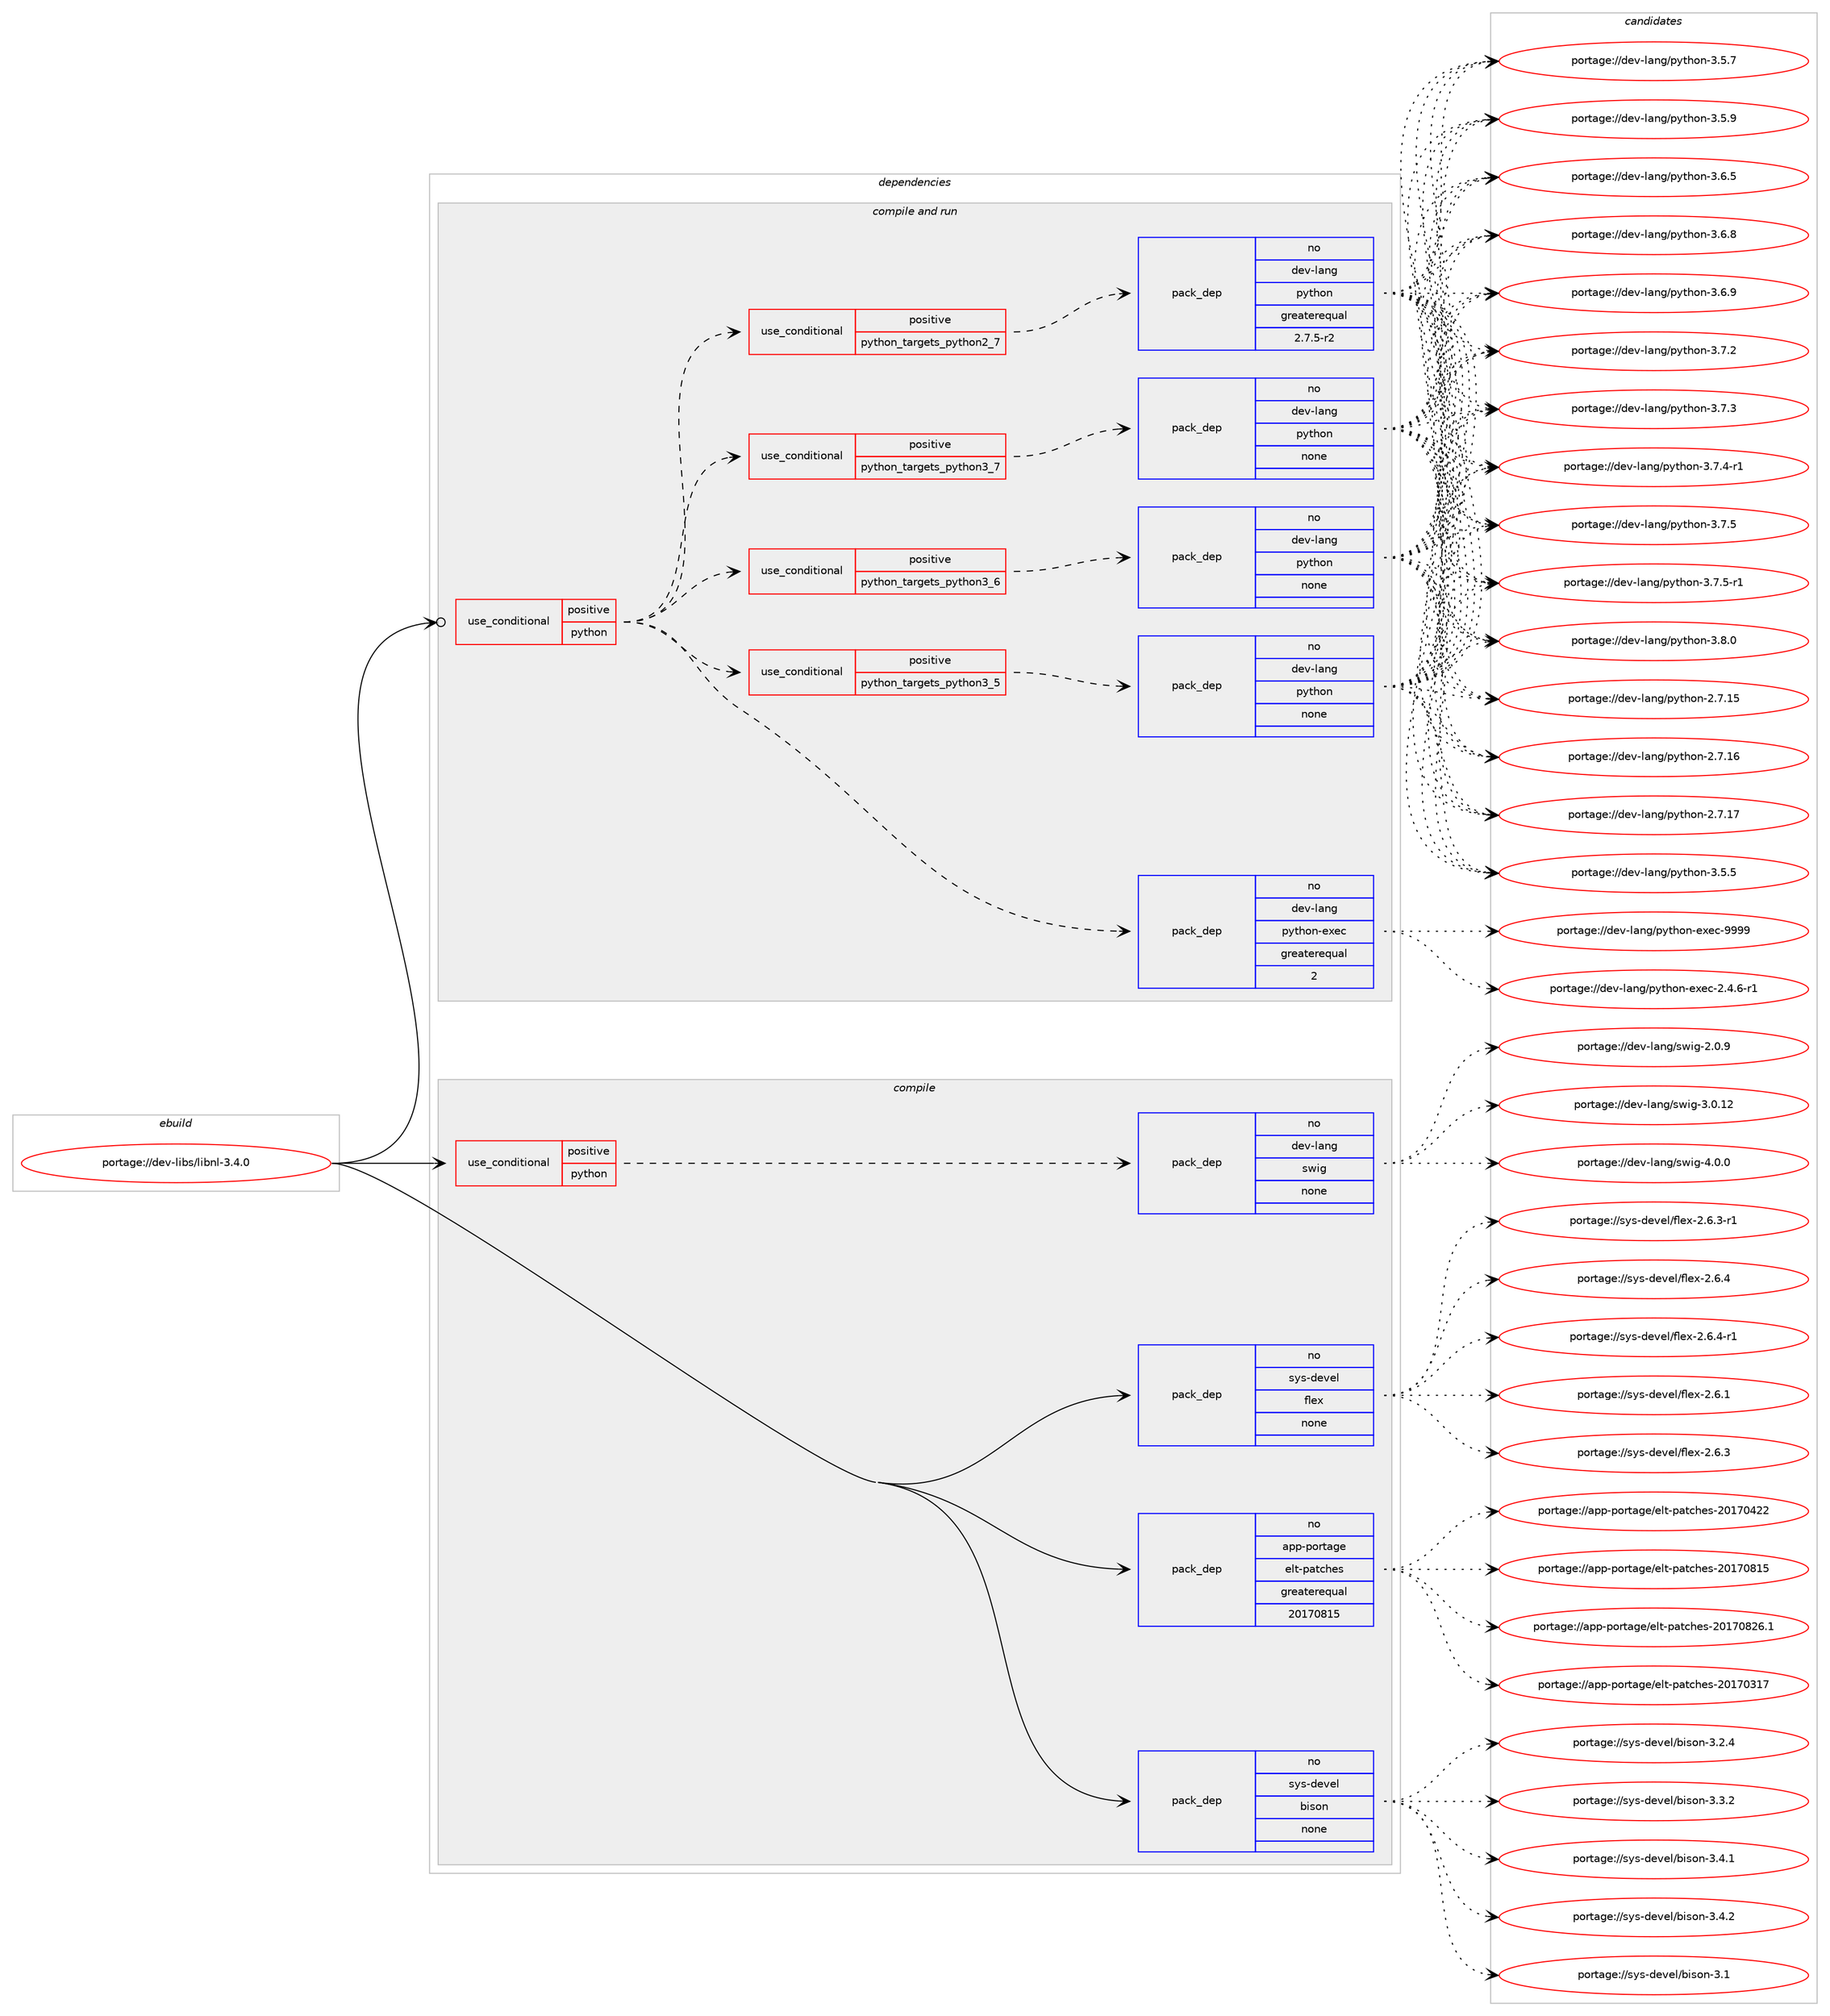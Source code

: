 digraph prolog {

# *************
# Graph options
# *************

newrank=true;
concentrate=true;
compound=true;
graph [rankdir=LR,fontname=Helvetica,fontsize=10,ranksep=1.5];#, ranksep=2.5, nodesep=0.2];
edge  [arrowhead=vee];
node  [fontname=Helvetica,fontsize=10];

# **********
# The ebuild
# **********

subgraph cluster_leftcol {
color=gray;
rank=same;
label=<<i>ebuild</i>>;
id [label="portage://dev-libs/libnl-3.4.0", color=red, width=4, href="../dev-libs/libnl-3.4.0.svg"];
}

# ****************
# The dependencies
# ****************

subgraph cluster_midcol {
color=gray;
label=<<i>dependencies</i>>;
subgraph cluster_compile {
fillcolor="#eeeeee";
style=filled;
label=<<i>compile</i>>;
subgraph cond21158 {
dependency101359 [label=<<TABLE BORDER="0" CELLBORDER="1" CELLSPACING="0" CELLPADDING="4"><TR><TD ROWSPAN="3" CELLPADDING="10">use_conditional</TD></TR><TR><TD>positive</TD></TR><TR><TD>python</TD></TR></TABLE>>, shape=none, color=red];
subgraph pack77173 {
dependency101360 [label=<<TABLE BORDER="0" CELLBORDER="1" CELLSPACING="0" CELLPADDING="4" WIDTH="220"><TR><TD ROWSPAN="6" CELLPADDING="30">pack_dep</TD></TR><TR><TD WIDTH="110">no</TD></TR><TR><TD>dev-lang</TD></TR><TR><TD>swig</TD></TR><TR><TD>none</TD></TR><TR><TD></TD></TR></TABLE>>, shape=none, color=blue];
}
dependency101359:e -> dependency101360:w [weight=20,style="dashed",arrowhead="vee"];
}
id:e -> dependency101359:w [weight=20,style="solid",arrowhead="vee"];
subgraph pack77174 {
dependency101361 [label=<<TABLE BORDER="0" CELLBORDER="1" CELLSPACING="0" CELLPADDING="4" WIDTH="220"><TR><TD ROWSPAN="6" CELLPADDING="30">pack_dep</TD></TR><TR><TD WIDTH="110">no</TD></TR><TR><TD>app-portage</TD></TR><TR><TD>elt-patches</TD></TR><TR><TD>greaterequal</TD></TR><TR><TD>20170815</TD></TR></TABLE>>, shape=none, color=blue];
}
id:e -> dependency101361:w [weight=20,style="solid",arrowhead="vee"];
subgraph pack77175 {
dependency101362 [label=<<TABLE BORDER="0" CELLBORDER="1" CELLSPACING="0" CELLPADDING="4" WIDTH="220"><TR><TD ROWSPAN="6" CELLPADDING="30">pack_dep</TD></TR><TR><TD WIDTH="110">no</TD></TR><TR><TD>sys-devel</TD></TR><TR><TD>bison</TD></TR><TR><TD>none</TD></TR><TR><TD></TD></TR></TABLE>>, shape=none, color=blue];
}
id:e -> dependency101362:w [weight=20,style="solid",arrowhead="vee"];
subgraph pack77176 {
dependency101363 [label=<<TABLE BORDER="0" CELLBORDER="1" CELLSPACING="0" CELLPADDING="4" WIDTH="220"><TR><TD ROWSPAN="6" CELLPADDING="30">pack_dep</TD></TR><TR><TD WIDTH="110">no</TD></TR><TR><TD>sys-devel</TD></TR><TR><TD>flex</TD></TR><TR><TD>none</TD></TR><TR><TD></TD></TR></TABLE>>, shape=none, color=blue];
}
id:e -> dependency101363:w [weight=20,style="solid",arrowhead="vee"];
}
subgraph cluster_compileandrun {
fillcolor="#eeeeee";
style=filled;
label=<<i>compile and run</i>>;
subgraph cond21159 {
dependency101364 [label=<<TABLE BORDER="0" CELLBORDER="1" CELLSPACING="0" CELLPADDING="4"><TR><TD ROWSPAN="3" CELLPADDING="10">use_conditional</TD></TR><TR><TD>positive</TD></TR><TR><TD>python</TD></TR></TABLE>>, shape=none, color=red];
subgraph cond21160 {
dependency101365 [label=<<TABLE BORDER="0" CELLBORDER="1" CELLSPACING="0" CELLPADDING="4"><TR><TD ROWSPAN="3" CELLPADDING="10">use_conditional</TD></TR><TR><TD>positive</TD></TR><TR><TD>python_targets_python2_7</TD></TR></TABLE>>, shape=none, color=red];
subgraph pack77177 {
dependency101366 [label=<<TABLE BORDER="0" CELLBORDER="1" CELLSPACING="0" CELLPADDING="4" WIDTH="220"><TR><TD ROWSPAN="6" CELLPADDING="30">pack_dep</TD></TR><TR><TD WIDTH="110">no</TD></TR><TR><TD>dev-lang</TD></TR><TR><TD>python</TD></TR><TR><TD>greaterequal</TD></TR><TR><TD>2.7.5-r2</TD></TR></TABLE>>, shape=none, color=blue];
}
dependency101365:e -> dependency101366:w [weight=20,style="dashed",arrowhead="vee"];
}
dependency101364:e -> dependency101365:w [weight=20,style="dashed",arrowhead="vee"];
subgraph cond21161 {
dependency101367 [label=<<TABLE BORDER="0" CELLBORDER="1" CELLSPACING="0" CELLPADDING="4"><TR><TD ROWSPAN="3" CELLPADDING="10">use_conditional</TD></TR><TR><TD>positive</TD></TR><TR><TD>python_targets_python3_5</TD></TR></TABLE>>, shape=none, color=red];
subgraph pack77178 {
dependency101368 [label=<<TABLE BORDER="0" CELLBORDER="1" CELLSPACING="0" CELLPADDING="4" WIDTH="220"><TR><TD ROWSPAN="6" CELLPADDING="30">pack_dep</TD></TR><TR><TD WIDTH="110">no</TD></TR><TR><TD>dev-lang</TD></TR><TR><TD>python</TD></TR><TR><TD>none</TD></TR><TR><TD></TD></TR></TABLE>>, shape=none, color=blue];
}
dependency101367:e -> dependency101368:w [weight=20,style="dashed",arrowhead="vee"];
}
dependency101364:e -> dependency101367:w [weight=20,style="dashed",arrowhead="vee"];
subgraph cond21162 {
dependency101369 [label=<<TABLE BORDER="0" CELLBORDER="1" CELLSPACING="0" CELLPADDING="4"><TR><TD ROWSPAN="3" CELLPADDING="10">use_conditional</TD></TR><TR><TD>positive</TD></TR><TR><TD>python_targets_python3_6</TD></TR></TABLE>>, shape=none, color=red];
subgraph pack77179 {
dependency101370 [label=<<TABLE BORDER="0" CELLBORDER="1" CELLSPACING="0" CELLPADDING="4" WIDTH="220"><TR><TD ROWSPAN="6" CELLPADDING="30">pack_dep</TD></TR><TR><TD WIDTH="110">no</TD></TR><TR><TD>dev-lang</TD></TR><TR><TD>python</TD></TR><TR><TD>none</TD></TR><TR><TD></TD></TR></TABLE>>, shape=none, color=blue];
}
dependency101369:e -> dependency101370:w [weight=20,style="dashed",arrowhead="vee"];
}
dependency101364:e -> dependency101369:w [weight=20,style="dashed",arrowhead="vee"];
subgraph cond21163 {
dependency101371 [label=<<TABLE BORDER="0" CELLBORDER="1" CELLSPACING="0" CELLPADDING="4"><TR><TD ROWSPAN="3" CELLPADDING="10">use_conditional</TD></TR><TR><TD>positive</TD></TR><TR><TD>python_targets_python3_7</TD></TR></TABLE>>, shape=none, color=red];
subgraph pack77180 {
dependency101372 [label=<<TABLE BORDER="0" CELLBORDER="1" CELLSPACING="0" CELLPADDING="4" WIDTH="220"><TR><TD ROWSPAN="6" CELLPADDING="30">pack_dep</TD></TR><TR><TD WIDTH="110">no</TD></TR><TR><TD>dev-lang</TD></TR><TR><TD>python</TD></TR><TR><TD>none</TD></TR><TR><TD></TD></TR></TABLE>>, shape=none, color=blue];
}
dependency101371:e -> dependency101372:w [weight=20,style="dashed",arrowhead="vee"];
}
dependency101364:e -> dependency101371:w [weight=20,style="dashed",arrowhead="vee"];
subgraph pack77181 {
dependency101373 [label=<<TABLE BORDER="0" CELLBORDER="1" CELLSPACING="0" CELLPADDING="4" WIDTH="220"><TR><TD ROWSPAN="6" CELLPADDING="30">pack_dep</TD></TR><TR><TD WIDTH="110">no</TD></TR><TR><TD>dev-lang</TD></TR><TR><TD>python-exec</TD></TR><TR><TD>greaterequal</TD></TR><TR><TD>2</TD></TR></TABLE>>, shape=none, color=blue];
}
dependency101364:e -> dependency101373:w [weight=20,style="dashed",arrowhead="vee"];
}
id:e -> dependency101364:w [weight=20,style="solid",arrowhead="odotvee"];
}
subgraph cluster_run {
fillcolor="#eeeeee";
style=filled;
label=<<i>run</i>>;
}
}

# **************
# The candidates
# **************

subgraph cluster_choices {
rank=same;
color=gray;
label=<<i>candidates</i>>;

subgraph choice77173 {
color=black;
nodesep=1;
choiceportage100101118451089711010347115119105103455046484657 [label="portage://dev-lang/swig-2.0.9", color=red, width=4,href="../dev-lang/swig-2.0.9.svg"];
choiceportage10010111845108971101034711511910510345514648464950 [label="portage://dev-lang/swig-3.0.12", color=red, width=4,href="../dev-lang/swig-3.0.12.svg"];
choiceportage100101118451089711010347115119105103455246484648 [label="portage://dev-lang/swig-4.0.0", color=red, width=4,href="../dev-lang/swig-4.0.0.svg"];
dependency101360:e -> choiceportage100101118451089711010347115119105103455046484657:w [style=dotted,weight="100"];
dependency101360:e -> choiceportage10010111845108971101034711511910510345514648464950:w [style=dotted,weight="100"];
dependency101360:e -> choiceportage100101118451089711010347115119105103455246484648:w [style=dotted,weight="100"];
}
subgraph choice77174 {
color=black;
nodesep=1;
choiceportage97112112451121111141169710310147101108116451129711699104101115455048495548514955 [label="portage://app-portage/elt-patches-20170317", color=red, width=4,href="../app-portage/elt-patches-20170317.svg"];
choiceportage97112112451121111141169710310147101108116451129711699104101115455048495548525050 [label="portage://app-portage/elt-patches-20170422", color=red, width=4,href="../app-portage/elt-patches-20170422.svg"];
choiceportage97112112451121111141169710310147101108116451129711699104101115455048495548564953 [label="portage://app-portage/elt-patches-20170815", color=red, width=4,href="../app-portage/elt-patches-20170815.svg"];
choiceportage971121124511211111411697103101471011081164511297116991041011154550484955485650544649 [label="portage://app-portage/elt-patches-20170826.1", color=red, width=4,href="../app-portage/elt-patches-20170826.1.svg"];
dependency101361:e -> choiceportage97112112451121111141169710310147101108116451129711699104101115455048495548514955:w [style=dotted,weight="100"];
dependency101361:e -> choiceportage97112112451121111141169710310147101108116451129711699104101115455048495548525050:w [style=dotted,weight="100"];
dependency101361:e -> choiceportage97112112451121111141169710310147101108116451129711699104101115455048495548564953:w [style=dotted,weight="100"];
dependency101361:e -> choiceportage971121124511211111411697103101471011081164511297116991041011154550484955485650544649:w [style=dotted,weight="100"];
}
subgraph choice77175 {
color=black;
nodesep=1;
choiceportage11512111545100101118101108479810511511111045514649 [label="portage://sys-devel/bison-3.1", color=red, width=4,href="../sys-devel/bison-3.1.svg"];
choiceportage115121115451001011181011084798105115111110455146504652 [label="portage://sys-devel/bison-3.2.4", color=red, width=4,href="../sys-devel/bison-3.2.4.svg"];
choiceportage115121115451001011181011084798105115111110455146514650 [label="portage://sys-devel/bison-3.3.2", color=red, width=4,href="../sys-devel/bison-3.3.2.svg"];
choiceportage115121115451001011181011084798105115111110455146524649 [label="portage://sys-devel/bison-3.4.1", color=red, width=4,href="../sys-devel/bison-3.4.1.svg"];
choiceportage115121115451001011181011084798105115111110455146524650 [label="portage://sys-devel/bison-3.4.2", color=red, width=4,href="../sys-devel/bison-3.4.2.svg"];
dependency101362:e -> choiceportage11512111545100101118101108479810511511111045514649:w [style=dotted,weight="100"];
dependency101362:e -> choiceportage115121115451001011181011084798105115111110455146504652:w [style=dotted,weight="100"];
dependency101362:e -> choiceportage115121115451001011181011084798105115111110455146514650:w [style=dotted,weight="100"];
dependency101362:e -> choiceportage115121115451001011181011084798105115111110455146524649:w [style=dotted,weight="100"];
dependency101362:e -> choiceportage115121115451001011181011084798105115111110455146524650:w [style=dotted,weight="100"];
}
subgraph choice77176 {
color=black;
nodesep=1;
choiceportage1151211154510010111810110847102108101120455046544649 [label="portage://sys-devel/flex-2.6.1", color=red, width=4,href="../sys-devel/flex-2.6.1.svg"];
choiceportage1151211154510010111810110847102108101120455046544651 [label="portage://sys-devel/flex-2.6.3", color=red, width=4,href="../sys-devel/flex-2.6.3.svg"];
choiceportage11512111545100101118101108471021081011204550465446514511449 [label="portage://sys-devel/flex-2.6.3-r1", color=red, width=4,href="../sys-devel/flex-2.6.3-r1.svg"];
choiceportage1151211154510010111810110847102108101120455046544652 [label="portage://sys-devel/flex-2.6.4", color=red, width=4,href="../sys-devel/flex-2.6.4.svg"];
choiceportage11512111545100101118101108471021081011204550465446524511449 [label="portage://sys-devel/flex-2.6.4-r1", color=red, width=4,href="../sys-devel/flex-2.6.4-r1.svg"];
dependency101363:e -> choiceportage1151211154510010111810110847102108101120455046544649:w [style=dotted,weight="100"];
dependency101363:e -> choiceportage1151211154510010111810110847102108101120455046544651:w [style=dotted,weight="100"];
dependency101363:e -> choiceportage11512111545100101118101108471021081011204550465446514511449:w [style=dotted,weight="100"];
dependency101363:e -> choiceportage1151211154510010111810110847102108101120455046544652:w [style=dotted,weight="100"];
dependency101363:e -> choiceportage11512111545100101118101108471021081011204550465446524511449:w [style=dotted,weight="100"];
}
subgraph choice77177 {
color=black;
nodesep=1;
choiceportage10010111845108971101034711212111610411111045504655464953 [label="portage://dev-lang/python-2.7.15", color=red, width=4,href="../dev-lang/python-2.7.15.svg"];
choiceportage10010111845108971101034711212111610411111045504655464954 [label="portage://dev-lang/python-2.7.16", color=red, width=4,href="../dev-lang/python-2.7.16.svg"];
choiceportage10010111845108971101034711212111610411111045504655464955 [label="portage://dev-lang/python-2.7.17", color=red, width=4,href="../dev-lang/python-2.7.17.svg"];
choiceportage100101118451089711010347112121116104111110455146534653 [label="portage://dev-lang/python-3.5.5", color=red, width=4,href="../dev-lang/python-3.5.5.svg"];
choiceportage100101118451089711010347112121116104111110455146534655 [label="portage://dev-lang/python-3.5.7", color=red, width=4,href="../dev-lang/python-3.5.7.svg"];
choiceportage100101118451089711010347112121116104111110455146534657 [label="portage://dev-lang/python-3.5.9", color=red, width=4,href="../dev-lang/python-3.5.9.svg"];
choiceportage100101118451089711010347112121116104111110455146544653 [label="portage://dev-lang/python-3.6.5", color=red, width=4,href="../dev-lang/python-3.6.5.svg"];
choiceportage100101118451089711010347112121116104111110455146544656 [label="portage://dev-lang/python-3.6.8", color=red, width=4,href="../dev-lang/python-3.6.8.svg"];
choiceportage100101118451089711010347112121116104111110455146544657 [label="portage://dev-lang/python-3.6.9", color=red, width=4,href="../dev-lang/python-3.6.9.svg"];
choiceportage100101118451089711010347112121116104111110455146554650 [label="portage://dev-lang/python-3.7.2", color=red, width=4,href="../dev-lang/python-3.7.2.svg"];
choiceportage100101118451089711010347112121116104111110455146554651 [label="portage://dev-lang/python-3.7.3", color=red, width=4,href="../dev-lang/python-3.7.3.svg"];
choiceportage1001011184510897110103471121211161041111104551465546524511449 [label="portage://dev-lang/python-3.7.4-r1", color=red, width=4,href="../dev-lang/python-3.7.4-r1.svg"];
choiceportage100101118451089711010347112121116104111110455146554653 [label="portage://dev-lang/python-3.7.5", color=red, width=4,href="../dev-lang/python-3.7.5.svg"];
choiceportage1001011184510897110103471121211161041111104551465546534511449 [label="portage://dev-lang/python-3.7.5-r1", color=red, width=4,href="../dev-lang/python-3.7.5-r1.svg"];
choiceportage100101118451089711010347112121116104111110455146564648 [label="portage://dev-lang/python-3.8.0", color=red, width=4,href="../dev-lang/python-3.8.0.svg"];
dependency101366:e -> choiceportage10010111845108971101034711212111610411111045504655464953:w [style=dotted,weight="100"];
dependency101366:e -> choiceportage10010111845108971101034711212111610411111045504655464954:w [style=dotted,weight="100"];
dependency101366:e -> choiceportage10010111845108971101034711212111610411111045504655464955:w [style=dotted,weight="100"];
dependency101366:e -> choiceportage100101118451089711010347112121116104111110455146534653:w [style=dotted,weight="100"];
dependency101366:e -> choiceportage100101118451089711010347112121116104111110455146534655:w [style=dotted,weight="100"];
dependency101366:e -> choiceportage100101118451089711010347112121116104111110455146534657:w [style=dotted,weight="100"];
dependency101366:e -> choiceportage100101118451089711010347112121116104111110455146544653:w [style=dotted,weight="100"];
dependency101366:e -> choiceportage100101118451089711010347112121116104111110455146544656:w [style=dotted,weight="100"];
dependency101366:e -> choiceportage100101118451089711010347112121116104111110455146544657:w [style=dotted,weight="100"];
dependency101366:e -> choiceportage100101118451089711010347112121116104111110455146554650:w [style=dotted,weight="100"];
dependency101366:e -> choiceportage100101118451089711010347112121116104111110455146554651:w [style=dotted,weight="100"];
dependency101366:e -> choiceportage1001011184510897110103471121211161041111104551465546524511449:w [style=dotted,weight="100"];
dependency101366:e -> choiceportage100101118451089711010347112121116104111110455146554653:w [style=dotted,weight="100"];
dependency101366:e -> choiceportage1001011184510897110103471121211161041111104551465546534511449:w [style=dotted,weight="100"];
dependency101366:e -> choiceportage100101118451089711010347112121116104111110455146564648:w [style=dotted,weight="100"];
}
subgraph choice77178 {
color=black;
nodesep=1;
choiceportage10010111845108971101034711212111610411111045504655464953 [label="portage://dev-lang/python-2.7.15", color=red, width=4,href="../dev-lang/python-2.7.15.svg"];
choiceportage10010111845108971101034711212111610411111045504655464954 [label="portage://dev-lang/python-2.7.16", color=red, width=4,href="../dev-lang/python-2.7.16.svg"];
choiceportage10010111845108971101034711212111610411111045504655464955 [label="portage://dev-lang/python-2.7.17", color=red, width=4,href="../dev-lang/python-2.7.17.svg"];
choiceportage100101118451089711010347112121116104111110455146534653 [label="portage://dev-lang/python-3.5.5", color=red, width=4,href="../dev-lang/python-3.5.5.svg"];
choiceportage100101118451089711010347112121116104111110455146534655 [label="portage://dev-lang/python-3.5.7", color=red, width=4,href="../dev-lang/python-3.5.7.svg"];
choiceportage100101118451089711010347112121116104111110455146534657 [label="portage://dev-lang/python-3.5.9", color=red, width=4,href="../dev-lang/python-3.5.9.svg"];
choiceportage100101118451089711010347112121116104111110455146544653 [label="portage://dev-lang/python-3.6.5", color=red, width=4,href="../dev-lang/python-3.6.5.svg"];
choiceportage100101118451089711010347112121116104111110455146544656 [label="portage://dev-lang/python-3.6.8", color=red, width=4,href="../dev-lang/python-3.6.8.svg"];
choiceportage100101118451089711010347112121116104111110455146544657 [label="portage://dev-lang/python-3.6.9", color=red, width=4,href="../dev-lang/python-3.6.9.svg"];
choiceportage100101118451089711010347112121116104111110455146554650 [label="portage://dev-lang/python-3.7.2", color=red, width=4,href="../dev-lang/python-3.7.2.svg"];
choiceportage100101118451089711010347112121116104111110455146554651 [label="portage://dev-lang/python-3.7.3", color=red, width=4,href="../dev-lang/python-3.7.3.svg"];
choiceportage1001011184510897110103471121211161041111104551465546524511449 [label="portage://dev-lang/python-3.7.4-r1", color=red, width=4,href="../dev-lang/python-3.7.4-r1.svg"];
choiceportage100101118451089711010347112121116104111110455146554653 [label="portage://dev-lang/python-3.7.5", color=red, width=4,href="../dev-lang/python-3.7.5.svg"];
choiceportage1001011184510897110103471121211161041111104551465546534511449 [label="portage://dev-lang/python-3.7.5-r1", color=red, width=4,href="../dev-lang/python-3.7.5-r1.svg"];
choiceportage100101118451089711010347112121116104111110455146564648 [label="portage://dev-lang/python-3.8.0", color=red, width=4,href="../dev-lang/python-3.8.0.svg"];
dependency101368:e -> choiceportage10010111845108971101034711212111610411111045504655464953:w [style=dotted,weight="100"];
dependency101368:e -> choiceportage10010111845108971101034711212111610411111045504655464954:w [style=dotted,weight="100"];
dependency101368:e -> choiceportage10010111845108971101034711212111610411111045504655464955:w [style=dotted,weight="100"];
dependency101368:e -> choiceportage100101118451089711010347112121116104111110455146534653:w [style=dotted,weight="100"];
dependency101368:e -> choiceportage100101118451089711010347112121116104111110455146534655:w [style=dotted,weight="100"];
dependency101368:e -> choiceportage100101118451089711010347112121116104111110455146534657:w [style=dotted,weight="100"];
dependency101368:e -> choiceportage100101118451089711010347112121116104111110455146544653:w [style=dotted,weight="100"];
dependency101368:e -> choiceportage100101118451089711010347112121116104111110455146544656:w [style=dotted,weight="100"];
dependency101368:e -> choiceportage100101118451089711010347112121116104111110455146544657:w [style=dotted,weight="100"];
dependency101368:e -> choiceportage100101118451089711010347112121116104111110455146554650:w [style=dotted,weight="100"];
dependency101368:e -> choiceportage100101118451089711010347112121116104111110455146554651:w [style=dotted,weight="100"];
dependency101368:e -> choiceportage1001011184510897110103471121211161041111104551465546524511449:w [style=dotted,weight="100"];
dependency101368:e -> choiceportage100101118451089711010347112121116104111110455146554653:w [style=dotted,weight="100"];
dependency101368:e -> choiceportage1001011184510897110103471121211161041111104551465546534511449:w [style=dotted,weight="100"];
dependency101368:e -> choiceportage100101118451089711010347112121116104111110455146564648:w [style=dotted,weight="100"];
}
subgraph choice77179 {
color=black;
nodesep=1;
choiceportage10010111845108971101034711212111610411111045504655464953 [label="portage://dev-lang/python-2.7.15", color=red, width=4,href="../dev-lang/python-2.7.15.svg"];
choiceportage10010111845108971101034711212111610411111045504655464954 [label="portage://dev-lang/python-2.7.16", color=red, width=4,href="../dev-lang/python-2.7.16.svg"];
choiceportage10010111845108971101034711212111610411111045504655464955 [label="portage://dev-lang/python-2.7.17", color=red, width=4,href="../dev-lang/python-2.7.17.svg"];
choiceportage100101118451089711010347112121116104111110455146534653 [label="portage://dev-lang/python-3.5.5", color=red, width=4,href="../dev-lang/python-3.5.5.svg"];
choiceportage100101118451089711010347112121116104111110455146534655 [label="portage://dev-lang/python-3.5.7", color=red, width=4,href="../dev-lang/python-3.5.7.svg"];
choiceportage100101118451089711010347112121116104111110455146534657 [label="portage://dev-lang/python-3.5.9", color=red, width=4,href="../dev-lang/python-3.5.9.svg"];
choiceportage100101118451089711010347112121116104111110455146544653 [label="portage://dev-lang/python-3.6.5", color=red, width=4,href="../dev-lang/python-3.6.5.svg"];
choiceportage100101118451089711010347112121116104111110455146544656 [label="portage://dev-lang/python-3.6.8", color=red, width=4,href="../dev-lang/python-3.6.8.svg"];
choiceportage100101118451089711010347112121116104111110455146544657 [label="portage://dev-lang/python-3.6.9", color=red, width=4,href="../dev-lang/python-3.6.9.svg"];
choiceportage100101118451089711010347112121116104111110455146554650 [label="portage://dev-lang/python-3.7.2", color=red, width=4,href="../dev-lang/python-3.7.2.svg"];
choiceportage100101118451089711010347112121116104111110455146554651 [label="portage://dev-lang/python-3.7.3", color=red, width=4,href="../dev-lang/python-3.7.3.svg"];
choiceportage1001011184510897110103471121211161041111104551465546524511449 [label="portage://dev-lang/python-3.7.4-r1", color=red, width=4,href="../dev-lang/python-3.7.4-r1.svg"];
choiceportage100101118451089711010347112121116104111110455146554653 [label="portage://dev-lang/python-3.7.5", color=red, width=4,href="../dev-lang/python-3.7.5.svg"];
choiceportage1001011184510897110103471121211161041111104551465546534511449 [label="portage://dev-lang/python-3.7.5-r1", color=red, width=4,href="../dev-lang/python-3.7.5-r1.svg"];
choiceportage100101118451089711010347112121116104111110455146564648 [label="portage://dev-lang/python-3.8.0", color=red, width=4,href="../dev-lang/python-3.8.0.svg"];
dependency101370:e -> choiceportage10010111845108971101034711212111610411111045504655464953:w [style=dotted,weight="100"];
dependency101370:e -> choiceportage10010111845108971101034711212111610411111045504655464954:w [style=dotted,weight="100"];
dependency101370:e -> choiceportage10010111845108971101034711212111610411111045504655464955:w [style=dotted,weight="100"];
dependency101370:e -> choiceportage100101118451089711010347112121116104111110455146534653:w [style=dotted,weight="100"];
dependency101370:e -> choiceportage100101118451089711010347112121116104111110455146534655:w [style=dotted,weight="100"];
dependency101370:e -> choiceportage100101118451089711010347112121116104111110455146534657:w [style=dotted,weight="100"];
dependency101370:e -> choiceportage100101118451089711010347112121116104111110455146544653:w [style=dotted,weight="100"];
dependency101370:e -> choiceportage100101118451089711010347112121116104111110455146544656:w [style=dotted,weight="100"];
dependency101370:e -> choiceportage100101118451089711010347112121116104111110455146544657:w [style=dotted,weight="100"];
dependency101370:e -> choiceportage100101118451089711010347112121116104111110455146554650:w [style=dotted,weight="100"];
dependency101370:e -> choiceportage100101118451089711010347112121116104111110455146554651:w [style=dotted,weight="100"];
dependency101370:e -> choiceportage1001011184510897110103471121211161041111104551465546524511449:w [style=dotted,weight="100"];
dependency101370:e -> choiceportage100101118451089711010347112121116104111110455146554653:w [style=dotted,weight="100"];
dependency101370:e -> choiceportage1001011184510897110103471121211161041111104551465546534511449:w [style=dotted,weight="100"];
dependency101370:e -> choiceportage100101118451089711010347112121116104111110455146564648:w [style=dotted,weight="100"];
}
subgraph choice77180 {
color=black;
nodesep=1;
choiceportage10010111845108971101034711212111610411111045504655464953 [label="portage://dev-lang/python-2.7.15", color=red, width=4,href="../dev-lang/python-2.7.15.svg"];
choiceportage10010111845108971101034711212111610411111045504655464954 [label="portage://dev-lang/python-2.7.16", color=red, width=4,href="../dev-lang/python-2.7.16.svg"];
choiceportage10010111845108971101034711212111610411111045504655464955 [label="portage://dev-lang/python-2.7.17", color=red, width=4,href="../dev-lang/python-2.7.17.svg"];
choiceportage100101118451089711010347112121116104111110455146534653 [label="portage://dev-lang/python-3.5.5", color=red, width=4,href="../dev-lang/python-3.5.5.svg"];
choiceportage100101118451089711010347112121116104111110455146534655 [label="portage://dev-lang/python-3.5.7", color=red, width=4,href="../dev-lang/python-3.5.7.svg"];
choiceportage100101118451089711010347112121116104111110455146534657 [label="portage://dev-lang/python-3.5.9", color=red, width=4,href="../dev-lang/python-3.5.9.svg"];
choiceportage100101118451089711010347112121116104111110455146544653 [label="portage://dev-lang/python-3.6.5", color=red, width=4,href="../dev-lang/python-3.6.5.svg"];
choiceportage100101118451089711010347112121116104111110455146544656 [label="portage://dev-lang/python-3.6.8", color=red, width=4,href="../dev-lang/python-3.6.8.svg"];
choiceportage100101118451089711010347112121116104111110455146544657 [label="portage://dev-lang/python-3.6.9", color=red, width=4,href="../dev-lang/python-3.6.9.svg"];
choiceportage100101118451089711010347112121116104111110455146554650 [label="portage://dev-lang/python-3.7.2", color=red, width=4,href="../dev-lang/python-3.7.2.svg"];
choiceportage100101118451089711010347112121116104111110455146554651 [label="portage://dev-lang/python-3.7.3", color=red, width=4,href="../dev-lang/python-3.7.3.svg"];
choiceportage1001011184510897110103471121211161041111104551465546524511449 [label="portage://dev-lang/python-3.7.4-r1", color=red, width=4,href="../dev-lang/python-3.7.4-r1.svg"];
choiceportage100101118451089711010347112121116104111110455146554653 [label="portage://dev-lang/python-3.7.5", color=red, width=4,href="../dev-lang/python-3.7.5.svg"];
choiceportage1001011184510897110103471121211161041111104551465546534511449 [label="portage://dev-lang/python-3.7.5-r1", color=red, width=4,href="../dev-lang/python-3.7.5-r1.svg"];
choiceportage100101118451089711010347112121116104111110455146564648 [label="portage://dev-lang/python-3.8.0", color=red, width=4,href="../dev-lang/python-3.8.0.svg"];
dependency101372:e -> choiceportage10010111845108971101034711212111610411111045504655464953:w [style=dotted,weight="100"];
dependency101372:e -> choiceportage10010111845108971101034711212111610411111045504655464954:w [style=dotted,weight="100"];
dependency101372:e -> choiceportage10010111845108971101034711212111610411111045504655464955:w [style=dotted,weight="100"];
dependency101372:e -> choiceportage100101118451089711010347112121116104111110455146534653:w [style=dotted,weight="100"];
dependency101372:e -> choiceportage100101118451089711010347112121116104111110455146534655:w [style=dotted,weight="100"];
dependency101372:e -> choiceportage100101118451089711010347112121116104111110455146534657:w [style=dotted,weight="100"];
dependency101372:e -> choiceportage100101118451089711010347112121116104111110455146544653:w [style=dotted,weight="100"];
dependency101372:e -> choiceportage100101118451089711010347112121116104111110455146544656:w [style=dotted,weight="100"];
dependency101372:e -> choiceportage100101118451089711010347112121116104111110455146544657:w [style=dotted,weight="100"];
dependency101372:e -> choiceportage100101118451089711010347112121116104111110455146554650:w [style=dotted,weight="100"];
dependency101372:e -> choiceportage100101118451089711010347112121116104111110455146554651:w [style=dotted,weight="100"];
dependency101372:e -> choiceportage1001011184510897110103471121211161041111104551465546524511449:w [style=dotted,weight="100"];
dependency101372:e -> choiceportage100101118451089711010347112121116104111110455146554653:w [style=dotted,weight="100"];
dependency101372:e -> choiceportage1001011184510897110103471121211161041111104551465546534511449:w [style=dotted,weight="100"];
dependency101372:e -> choiceportage100101118451089711010347112121116104111110455146564648:w [style=dotted,weight="100"];
}
subgraph choice77181 {
color=black;
nodesep=1;
choiceportage10010111845108971101034711212111610411111045101120101994550465246544511449 [label="portage://dev-lang/python-exec-2.4.6-r1", color=red, width=4,href="../dev-lang/python-exec-2.4.6-r1.svg"];
choiceportage10010111845108971101034711212111610411111045101120101994557575757 [label="portage://dev-lang/python-exec-9999", color=red, width=4,href="../dev-lang/python-exec-9999.svg"];
dependency101373:e -> choiceportage10010111845108971101034711212111610411111045101120101994550465246544511449:w [style=dotted,weight="100"];
dependency101373:e -> choiceportage10010111845108971101034711212111610411111045101120101994557575757:w [style=dotted,weight="100"];
}
}

}
